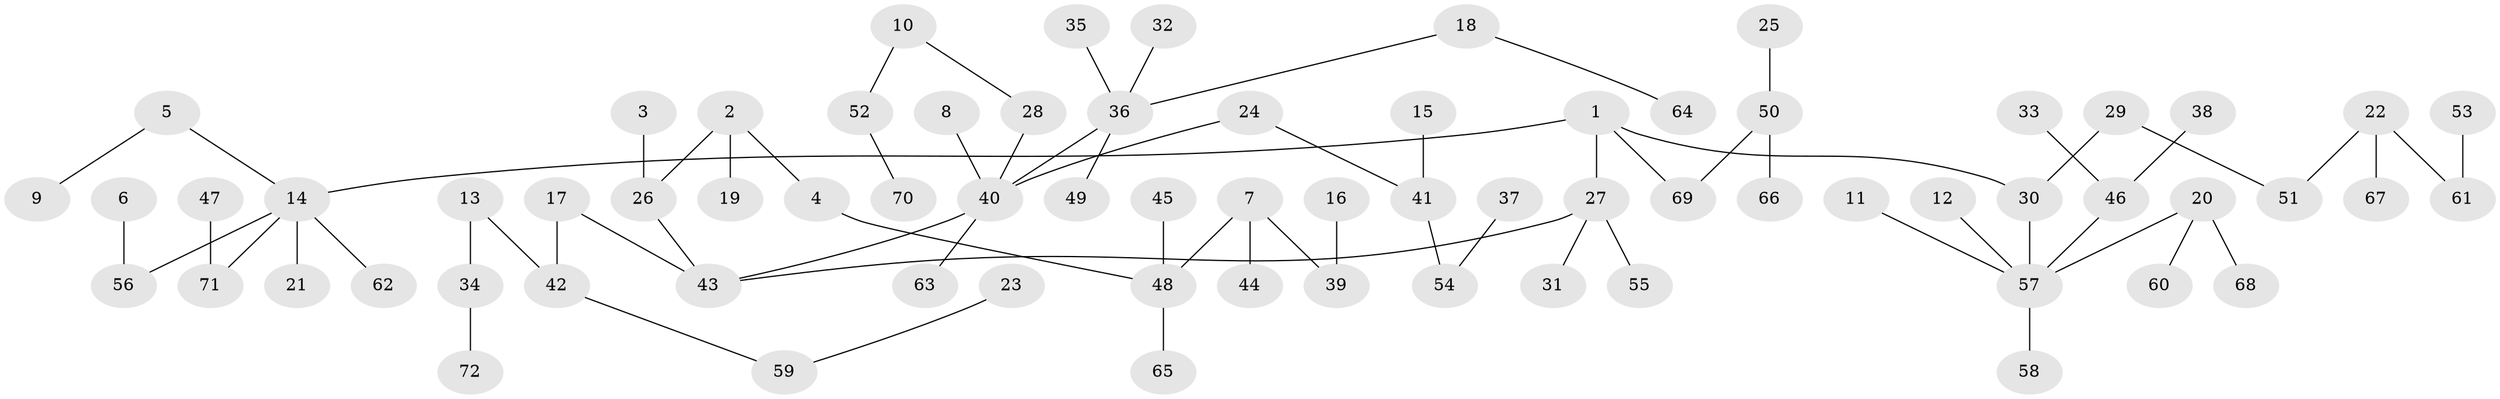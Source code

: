 // original degree distribution, {5: 0.020833333333333332, 4: 0.08333333333333333, 7: 0.013888888888888888, 3: 0.125, 8: 0.006944444444444444, 1: 0.5069444444444444, 6: 0.006944444444444444, 2: 0.2361111111111111}
// Generated by graph-tools (version 1.1) at 2025/02/03/09/25 03:02:23]
// undirected, 72 vertices, 71 edges
graph export_dot {
graph [start="1"]
  node [color=gray90,style=filled];
  1;
  2;
  3;
  4;
  5;
  6;
  7;
  8;
  9;
  10;
  11;
  12;
  13;
  14;
  15;
  16;
  17;
  18;
  19;
  20;
  21;
  22;
  23;
  24;
  25;
  26;
  27;
  28;
  29;
  30;
  31;
  32;
  33;
  34;
  35;
  36;
  37;
  38;
  39;
  40;
  41;
  42;
  43;
  44;
  45;
  46;
  47;
  48;
  49;
  50;
  51;
  52;
  53;
  54;
  55;
  56;
  57;
  58;
  59;
  60;
  61;
  62;
  63;
  64;
  65;
  66;
  67;
  68;
  69;
  70;
  71;
  72;
  1 -- 14 [weight=1.0];
  1 -- 27 [weight=1.0];
  1 -- 30 [weight=1.0];
  1 -- 69 [weight=1.0];
  2 -- 4 [weight=1.0];
  2 -- 19 [weight=1.0];
  2 -- 26 [weight=1.0];
  3 -- 26 [weight=1.0];
  4 -- 48 [weight=1.0];
  5 -- 9 [weight=1.0];
  5 -- 14 [weight=1.0];
  6 -- 56 [weight=1.0];
  7 -- 39 [weight=1.0];
  7 -- 44 [weight=1.0];
  7 -- 48 [weight=1.0];
  8 -- 40 [weight=1.0];
  10 -- 28 [weight=1.0];
  10 -- 52 [weight=1.0];
  11 -- 57 [weight=1.0];
  12 -- 57 [weight=1.0];
  13 -- 34 [weight=1.0];
  13 -- 42 [weight=1.0];
  14 -- 21 [weight=1.0];
  14 -- 56 [weight=1.0];
  14 -- 62 [weight=1.0];
  14 -- 71 [weight=1.0];
  15 -- 41 [weight=1.0];
  16 -- 39 [weight=1.0];
  17 -- 42 [weight=1.0];
  17 -- 43 [weight=1.0];
  18 -- 36 [weight=1.0];
  18 -- 64 [weight=1.0];
  20 -- 57 [weight=1.0];
  20 -- 60 [weight=1.0];
  20 -- 68 [weight=1.0];
  22 -- 51 [weight=1.0];
  22 -- 61 [weight=1.0];
  22 -- 67 [weight=1.0];
  23 -- 59 [weight=1.0];
  24 -- 40 [weight=1.0];
  24 -- 41 [weight=1.0];
  25 -- 50 [weight=1.0];
  26 -- 43 [weight=1.0];
  27 -- 31 [weight=1.0];
  27 -- 43 [weight=1.0];
  27 -- 55 [weight=1.0];
  28 -- 40 [weight=1.0];
  29 -- 30 [weight=1.0];
  29 -- 51 [weight=1.0];
  30 -- 57 [weight=1.0];
  32 -- 36 [weight=1.0];
  33 -- 46 [weight=1.0];
  34 -- 72 [weight=1.0];
  35 -- 36 [weight=1.0];
  36 -- 40 [weight=1.0];
  36 -- 49 [weight=1.0];
  37 -- 54 [weight=1.0];
  38 -- 46 [weight=1.0];
  40 -- 43 [weight=1.0];
  40 -- 63 [weight=1.0];
  41 -- 54 [weight=1.0];
  42 -- 59 [weight=1.0];
  45 -- 48 [weight=1.0];
  46 -- 57 [weight=1.0];
  47 -- 71 [weight=1.0];
  48 -- 65 [weight=1.0];
  50 -- 66 [weight=1.0];
  50 -- 69 [weight=1.0];
  52 -- 70 [weight=1.0];
  53 -- 61 [weight=1.0];
  57 -- 58 [weight=1.0];
}
